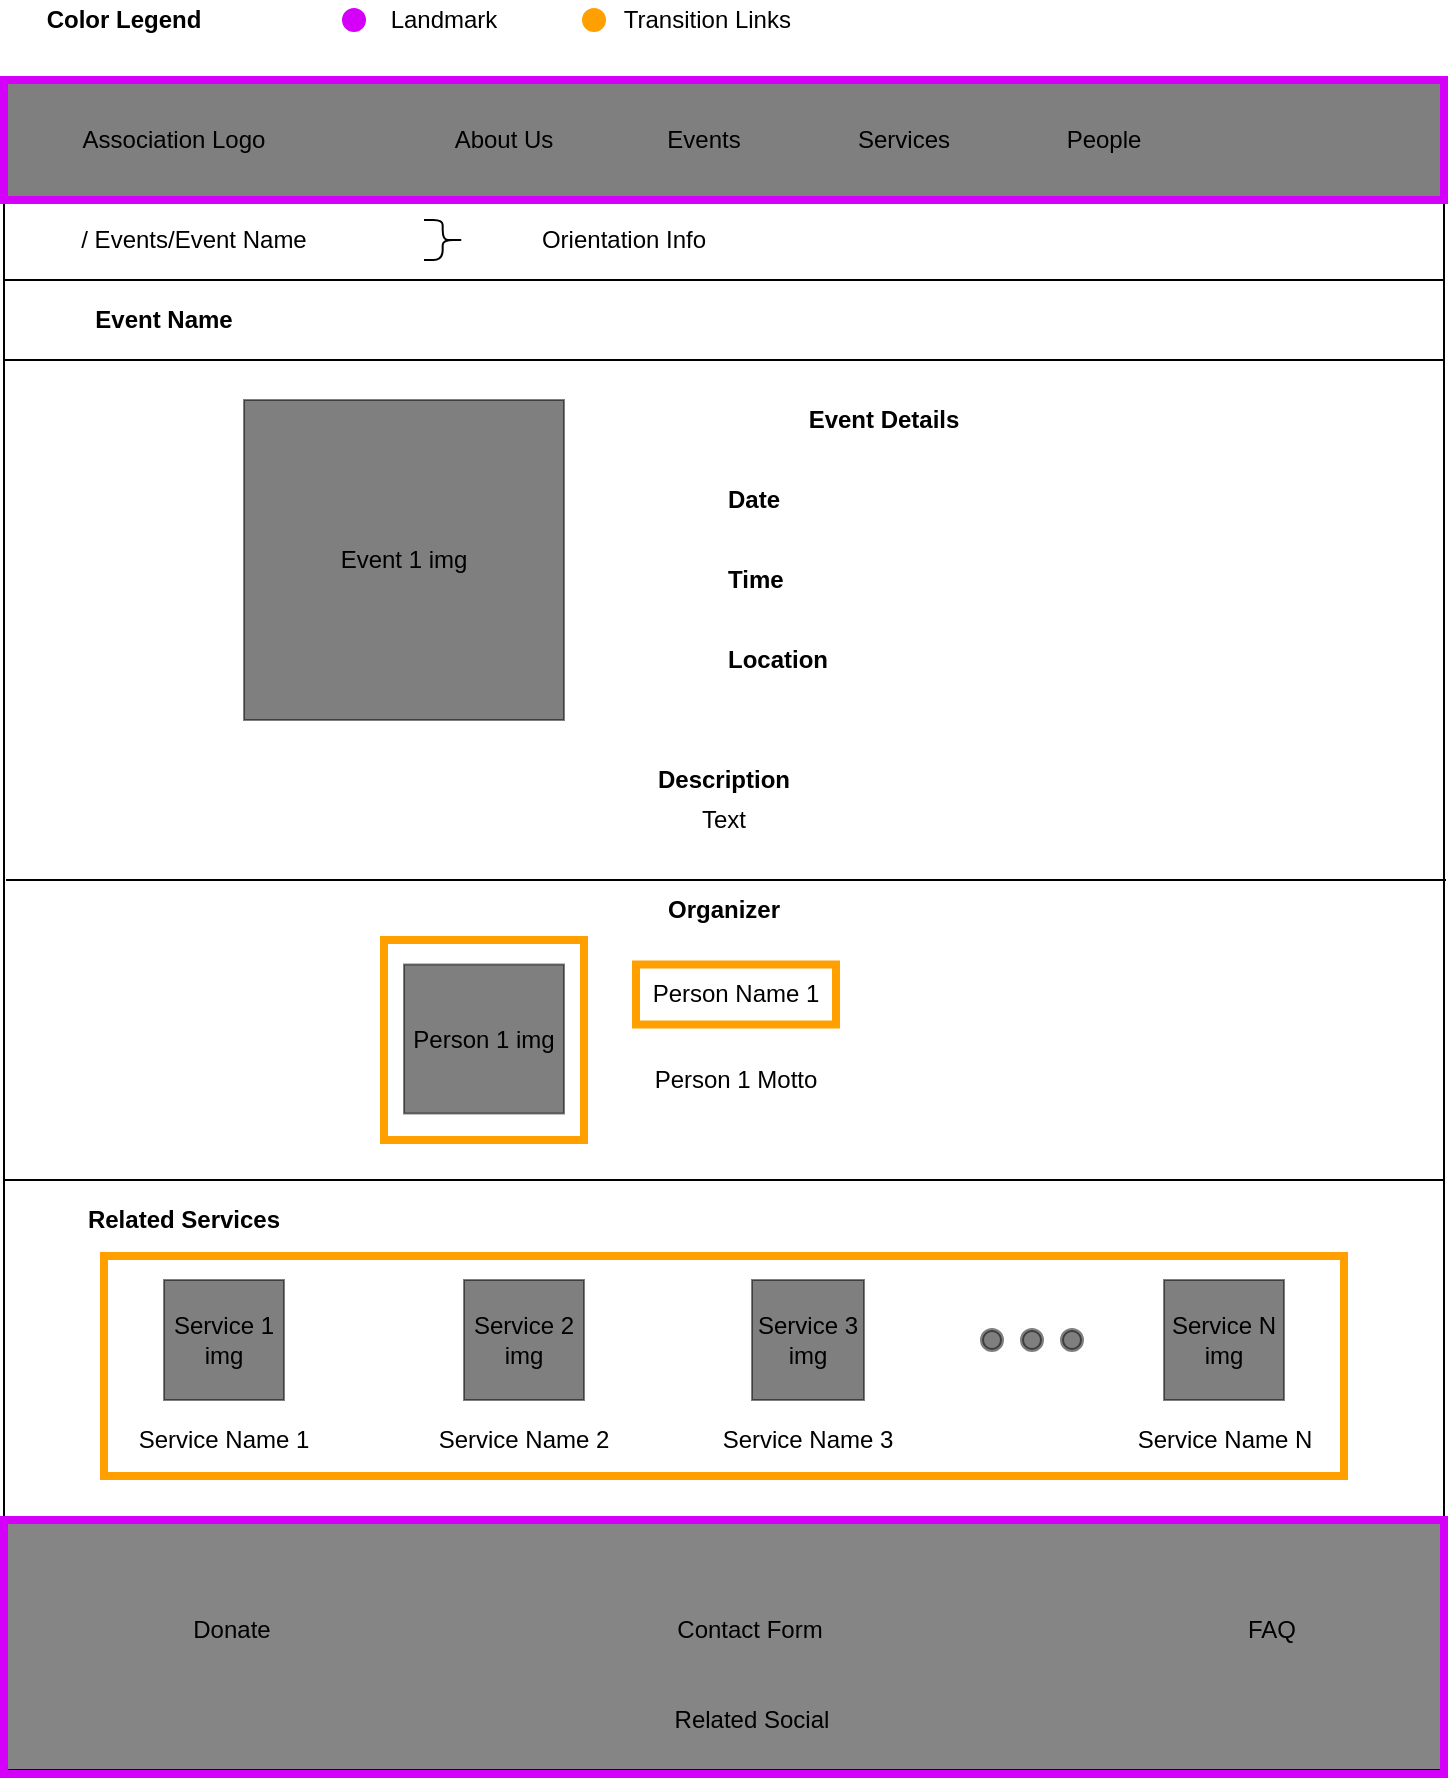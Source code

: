 <mxfile version="12.9.14" type="device"><diagram id="FJM6Vmq2a5Ttb_jY3mwE" name="Page-1"><mxGraphModel dx="782" dy="388" grid="1" gridSize="10" guides="1" tooltips="1" connect="1" arrows="1" fold="1" page="1" pageScale="1" pageWidth="827" pageHeight="1169" math="0" shadow="0"><root><mxCell id="0"/><mxCell id="1" parent="0"/><mxCell id="DDU2CZ-y-U2Bd8dDzV6b-127" value="" style="rounded=0;whiteSpace=wrap;html=1;fillColor=none;strokeColor=#ffa000;strokeWidth=4;" parent="1" vertex="1"><mxGeometry x="230" y="470" width="100" height="100" as="geometry"/></mxCell><mxCell id="DDU2CZ-y-U2Bd8dDzV6b-77" value="&lt;span style=&quot;font-weight: normal&quot;&gt;&lt;font color=&quot;#000000&quot;&gt;&amp;nbsp; &amp;nbsp; &amp;nbsp; &amp;nbsp;Transition Links&lt;/font&gt;&lt;/span&gt;" style="text;html=1;strokeColor=none;fillColor=none;align=center;verticalAlign=middle;whiteSpace=wrap;rounded=0;fontColor=#00C853;fontStyle=1" parent="1" vertex="1"><mxGeometry x="320" width="120" height="20" as="geometry"/></mxCell><mxCell id="DDU2CZ-y-U2Bd8dDzV6b-1" value="" style="rounded=0;whiteSpace=wrap;html=1;fillColor=#000000;gradientColor=none;opacity=50;" parent="1" vertex="1"><mxGeometry x="40" y="40" width="720" height="60" as="geometry"/></mxCell><mxCell id="DDU2CZ-y-U2Bd8dDzV6b-2" value="Association Logo" style="text;html=1;strokeColor=none;fillColor=none;align=center;verticalAlign=middle;whiteSpace=wrap;rounded=0;" parent="1" vertex="1"><mxGeometry x="60" y="60" width="130" height="20" as="geometry"/></mxCell><mxCell id="DDU2CZ-y-U2Bd8dDzV6b-3" value="About Us" style="text;html=1;strokeColor=none;fillColor=none;align=center;verticalAlign=middle;whiteSpace=wrap;rounded=0;" parent="1" vertex="1"><mxGeometry x="240" y="60" width="100" height="20" as="geometry"/></mxCell><mxCell id="DDU2CZ-y-U2Bd8dDzV6b-4" value="Events" style="text;html=1;strokeColor=none;fillColor=none;align=center;verticalAlign=middle;whiteSpace=wrap;rounded=0;" parent="1" vertex="1"><mxGeometry x="340" y="60" width="100" height="20" as="geometry"/></mxCell><mxCell id="DDU2CZ-y-U2Bd8dDzV6b-5" value="Services" style="text;html=1;strokeColor=none;fillColor=none;align=center;verticalAlign=middle;whiteSpace=wrap;rounded=0;" parent="1" vertex="1"><mxGeometry x="440" y="60" width="100" height="20" as="geometry"/></mxCell><mxCell id="DDU2CZ-y-U2Bd8dDzV6b-6" value="People" style="text;html=1;strokeColor=none;fillColor=none;align=center;verticalAlign=middle;whiteSpace=wrap;rounded=0;" parent="1" vertex="1"><mxGeometry x="540" y="60" width="100" height="20" as="geometry"/></mxCell><mxCell id="DDU2CZ-y-U2Bd8dDzV6b-7" value="&lt;span style=&quot;font-weight: normal&quot;&gt;&lt;font color=&quot;#000000&quot;&gt;Landmark&lt;/font&gt;&lt;/span&gt;" style="text;html=1;strokeColor=none;fillColor=none;align=center;verticalAlign=middle;whiteSpace=wrap;rounded=0;fontColor=#00C853;fontStyle=1" parent="1" vertex="1"><mxGeometry x="200" width="120" height="20" as="geometry"/></mxCell><mxCell id="DDU2CZ-y-U2Bd8dDzV6b-9" value="" style="rounded=0;whiteSpace=wrap;html=1;fillColor=#858585;gradientColor=none;" parent="1" vertex="1"><mxGeometry x="40" y="760" width="720" height="125" as="geometry"/></mxCell><mxCell id="DDU2CZ-y-U2Bd8dDzV6b-10" value="Related Social" style="text;html=1;strokeColor=none;fillColor=none;align=center;verticalAlign=middle;whiteSpace=wrap;rounded=0;" parent="1" vertex="1"><mxGeometry x="349" y="850" width="130" height="20" as="geometry"/></mxCell><mxCell id="DDU2CZ-y-U2Bd8dDzV6b-11" value="Contact Form" style="text;html=1;strokeColor=none;fillColor=none;align=center;verticalAlign=middle;whiteSpace=wrap;rounded=0;" parent="1" vertex="1"><mxGeometry x="348" y="805" width="130" height="20" as="geometry"/></mxCell><mxCell id="DDU2CZ-y-U2Bd8dDzV6b-12" value="FAQ" style="text;html=1;strokeColor=none;fillColor=none;align=center;verticalAlign=middle;whiteSpace=wrap;rounded=0;" parent="1" vertex="1"><mxGeometry x="609" y="805" width="130" height="20" as="geometry"/></mxCell><mxCell id="DDU2CZ-y-U2Bd8dDzV6b-13" value="Donate" style="text;html=1;strokeColor=none;fillColor=none;align=center;verticalAlign=middle;whiteSpace=wrap;rounded=0;" parent="1" vertex="1"><mxGeometry x="89" y="805" width="130" height="20" as="geometry"/></mxCell><mxCell id="DDU2CZ-y-U2Bd8dDzV6b-14" value="" style="endArrow=none;html=1;entryX=0;entryY=1;entryDx=0;entryDy=0;exitX=0;exitY=0;exitDx=0;exitDy=0;" parent="1" source="DDU2CZ-y-U2Bd8dDzV6b-9" target="DDU2CZ-y-U2Bd8dDzV6b-1" edge="1"><mxGeometry width="50" height="50" relative="1" as="geometry"><mxPoint x="40" y="280" as="sourcePoint"/><mxPoint x="100" y="140" as="targetPoint"/></mxGeometry></mxCell><mxCell id="DDU2CZ-y-U2Bd8dDzV6b-15" value="" style="endArrow=none;html=1;entryX=0;entryY=1;entryDx=0;entryDy=0;exitX=1;exitY=0;exitDx=0;exitDy=0;" parent="1" source="DDU2CZ-y-U2Bd8dDzV6b-22" edge="1"><mxGeometry width="50" height="50" relative="1" as="geometry"><mxPoint x="760" y="520.0" as="sourcePoint"/><mxPoint x="760.0" y="100" as="targetPoint"/></mxGeometry></mxCell><mxCell id="DDU2CZ-y-U2Bd8dDzV6b-21" value="" style="rounded=0;whiteSpace=wrap;html=1;fillColor=none;strokeColor=#D500F9;strokeWidth=4;" parent="1" vertex="1"><mxGeometry x="40" y="40" width="720" height="60" as="geometry"/></mxCell><mxCell id="DDU2CZ-y-U2Bd8dDzV6b-22" value="" style="rounded=0;whiteSpace=wrap;html=1;fillColor=none;strokeColor=#D500F9;strokeWidth=4;" parent="1" vertex="1"><mxGeometry x="40" y="760" width="720" height="127" as="geometry"/></mxCell><mxCell id="DDU2CZ-y-U2Bd8dDzV6b-23" value="" style="endArrow=none;html=1;fontColor=#FF5131;" parent="1" edge="1"><mxGeometry width="50" height="50" relative="1" as="geometry"><mxPoint x="40" y="140" as="sourcePoint"/><mxPoint x="760" y="140" as="targetPoint"/></mxGeometry></mxCell><mxCell id="DDU2CZ-y-U2Bd8dDzV6b-25" value="/ Events/Event Name" style="text;html=1;strokeColor=none;fillColor=none;align=center;verticalAlign=middle;whiteSpace=wrap;rounded=0;fontColor=#000000;opacity=50;" parent="1" vertex="1"><mxGeometry x="60" y="110" width="150" height="20" as="geometry"/></mxCell><mxCell id="DDU2CZ-y-U2Bd8dDzV6b-26" value="Event Name" style="text;html=1;strokeColor=none;fillColor=none;align=center;verticalAlign=middle;whiteSpace=wrap;rounded=0;fontColor=#000000;opacity=50;fontStyle=1" parent="1" vertex="1"><mxGeometry x="40" y="150" width="160" height="20" as="geometry"/></mxCell><mxCell id="DDU2CZ-y-U2Bd8dDzV6b-27" value="" style="shape=curlyBracket;whiteSpace=wrap;html=1;rounded=1;strokeColor=#000000;strokeWidth=1;fillColor=#000000;gradientColor=none;fontColor=#000000;rotation=-180;size=0.533;" parent="1" vertex="1"><mxGeometry x="250" y="110" width="20" height="20" as="geometry"/></mxCell><mxCell id="DDU2CZ-y-U2Bd8dDzV6b-28" value="Orientation Info" style="text;html=1;strokeColor=none;fillColor=none;align=center;verticalAlign=middle;whiteSpace=wrap;rounded=0;fontColor=#000000;opacity=50;" parent="1" vertex="1"><mxGeometry x="280" y="110" width="140" height="20" as="geometry"/></mxCell><mxCell id="DDU2CZ-y-U2Bd8dDzV6b-29" value="" style="endArrow=none;html=1;fontColor=#FF5131;" parent="1" edge="1"><mxGeometry width="50" height="50" relative="1" as="geometry"><mxPoint x="40" y="180" as="sourcePoint"/><mxPoint x="760" y="180" as="targetPoint"/></mxGeometry></mxCell><mxCell id="DDU2CZ-y-U2Bd8dDzV6b-53" value="Event 1 img" style="rounded=0;whiteSpace=wrap;html=1;strokeColor=#000000;strokeWidth=1;fillColor=#000000;gradientColor=none;fontColor=#000000;opacity=50;" parent="1" vertex="1"><mxGeometry x="160" y="200" width="160" height="160" as="geometry"/></mxCell><mxCell id="DDU2CZ-y-U2Bd8dDzV6b-73" value="Color Legend" style="text;html=1;strokeColor=none;fillColor=none;align=center;verticalAlign=middle;whiteSpace=wrap;rounded=0;fontColor=#000000;opacity=50;fontStyle=1" parent="1" vertex="1"><mxGeometry x="40" width="120" height="20" as="geometry"/></mxCell><mxCell id="DDU2CZ-y-U2Bd8dDzV6b-75" value="" style="ellipse;whiteSpace=wrap;html=1;aspect=fixed;strokeColor=#D500F9;strokeWidth=2;fillColor=#d500f9;gradientColor=none;fontColor=#000000;align=center;" parent="1" vertex="1"><mxGeometry x="210" y="5" width="10" height="10" as="geometry"/></mxCell><mxCell id="DDU2CZ-y-U2Bd8dDzV6b-76" value="" style="ellipse;whiteSpace=wrap;html=1;aspect=fixed;strokeColor=#FFA000;strokeWidth=2;fillColor=#FFA000;gradientColor=none;fontColor=#000000;align=center;" parent="1" vertex="1"><mxGeometry x="330" y="5" width="10" height="10" as="geometry"/></mxCell><mxCell id="DDU2CZ-y-U2Bd8dDzV6b-88" value="Description" style="text;html=1;strokeColor=none;fillColor=none;align=center;verticalAlign=middle;whiteSpace=wrap;rounded=0;fontColor=#000000;opacity=50;fontStyle=1" parent="1" vertex="1"><mxGeometry x="40" y="380" width="720" height="20" as="geometry"/></mxCell><mxCell id="DDU2CZ-y-U2Bd8dDzV6b-89" value="Text" style="text;html=1;strokeColor=none;fillColor=none;align=center;verticalAlign=middle;whiteSpace=wrap;rounded=0;fontColor=#000000;opacity=50;fontStyle=0" parent="1" vertex="1"><mxGeometry x="40" y="400" width="720" height="20" as="geometry"/></mxCell><mxCell id="DDU2CZ-y-U2Bd8dDzV6b-91" value="Date" style="text;html=1;strokeColor=none;fillColor=none;align=left;verticalAlign=middle;whiteSpace=wrap;rounded=0;fontColor=#000000;opacity=50;fontStyle=1" parent="1" vertex="1"><mxGeometry x="400" y="240" width="160" height="20" as="geometry"/></mxCell><mxCell id="DDU2CZ-y-U2Bd8dDzV6b-92" value="Event Details" style="text;html=1;strokeColor=none;fillColor=none;align=center;verticalAlign=middle;whiteSpace=wrap;rounded=0;fontColor=#000000;opacity=50;fontStyle=1" parent="1" vertex="1"><mxGeometry x="400" y="200" width="160" height="20" as="geometry"/></mxCell><mxCell id="DDU2CZ-y-U2Bd8dDzV6b-93" value="Time" style="text;html=1;strokeColor=none;fillColor=none;align=left;verticalAlign=middle;whiteSpace=wrap;rounded=0;fontColor=#000000;opacity=50;fontStyle=1" parent="1" vertex="1"><mxGeometry x="400" y="280" width="160" height="20" as="geometry"/></mxCell><mxCell id="DDU2CZ-y-U2Bd8dDzV6b-94" value="Location" style="text;html=1;strokeColor=none;fillColor=none;align=left;verticalAlign=middle;whiteSpace=wrap;rounded=0;fontColor=#000000;opacity=50;fontStyle=1" parent="1" vertex="1"><mxGeometry x="400" y="320" width="160" height="20" as="geometry"/></mxCell><mxCell id="DDU2CZ-y-U2Bd8dDzV6b-97" value="Related Services" style="text;html=1;strokeColor=none;fillColor=none;align=center;verticalAlign=middle;whiteSpace=wrap;rounded=0;fontColor=#000000;opacity=50;fontStyle=1" parent="1" vertex="1"><mxGeometry x="50" y="600" width="160" height="20" as="geometry"/></mxCell><mxCell id="DDU2CZ-y-U2Bd8dDzV6b-98" value="Service 1 img" style="rounded=0;whiteSpace=wrap;html=1;strokeColor=#000000;strokeWidth=1;fillColor=#000000;gradientColor=none;fontColor=#000000;opacity=50;" parent="1" vertex="1"><mxGeometry x="120" y="640" width="60" height="60" as="geometry"/></mxCell><mxCell id="DDU2CZ-y-U2Bd8dDzV6b-100" value="Service 2 img" style="rounded=0;whiteSpace=wrap;html=1;strokeColor=#000000;strokeWidth=1;fillColor=#000000;gradientColor=none;fontColor=#000000;opacity=50;" parent="1" vertex="1"><mxGeometry x="270" y="640" width="60" height="60" as="geometry"/></mxCell><mxCell id="DDU2CZ-y-U2Bd8dDzV6b-101" value="Service 3 img" style="rounded=0;whiteSpace=wrap;html=1;strokeColor=#000000;strokeWidth=1;fillColor=#000000;gradientColor=none;fontColor=#000000;opacity=50;" parent="1" vertex="1"><mxGeometry x="414" y="640" width="56" height="60" as="geometry"/></mxCell><mxCell id="DDU2CZ-y-U2Bd8dDzV6b-102" value="Service N img" style="rounded=0;whiteSpace=wrap;html=1;strokeColor=#000000;strokeWidth=1;fillColor=#000000;gradientColor=none;fontColor=#000000;opacity=50;" parent="1" vertex="1"><mxGeometry x="620" y="640" width="60" height="60" as="geometry"/></mxCell><mxCell id="DDU2CZ-y-U2Bd8dDzV6b-103" value="" style="ellipse;whiteSpace=wrap;html=1;aspect=fixed;strokeColor=#000000;strokeWidth=2;fillColor=#000000;gradientColor=none;fontColor=#000000;align=left;opacity=50;" parent="1" vertex="1"><mxGeometry x="529" y="665" width="10" height="10" as="geometry"/></mxCell><mxCell id="DDU2CZ-y-U2Bd8dDzV6b-104" value="" style="ellipse;whiteSpace=wrap;html=1;aspect=fixed;strokeColor=#000000;strokeWidth=2;fillColor=#000000;gradientColor=none;fontColor=#000000;align=left;opacity=50;" parent="1" vertex="1"><mxGeometry x="549" y="665" width="10" height="10" as="geometry"/></mxCell><mxCell id="DDU2CZ-y-U2Bd8dDzV6b-105" value="" style="ellipse;whiteSpace=wrap;html=1;aspect=fixed;strokeColor=#000000;strokeWidth=2;fillColor=#000000;gradientColor=none;fontColor=#000000;align=left;opacity=50;" parent="1" vertex="1"><mxGeometry x="569" y="665" width="10" height="10" as="geometry"/></mxCell><mxCell id="DDU2CZ-y-U2Bd8dDzV6b-107" value="Service Name 1" style="text;html=1;strokeColor=none;fillColor=none;align=center;verticalAlign=middle;whiteSpace=wrap;rounded=0;fontColor=#000000;opacity=50;" parent="1" vertex="1"><mxGeometry x="105" y="710" width="90" height="20" as="geometry"/></mxCell><mxCell id="DDU2CZ-y-U2Bd8dDzV6b-108" value="Service Name 2" style="text;html=1;strokeColor=none;fillColor=none;align=center;verticalAlign=middle;whiteSpace=wrap;rounded=0;fontColor=#000000;opacity=50;" parent="1" vertex="1"><mxGeometry x="255" y="710" width="90" height="20" as="geometry"/></mxCell><mxCell id="DDU2CZ-y-U2Bd8dDzV6b-109" value="Service Name 3" style="text;html=1;strokeColor=none;fillColor=none;align=center;verticalAlign=middle;whiteSpace=wrap;rounded=0;fontColor=#000000;opacity=50;" parent="1" vertex="1"><mxGeometry x="397" y="710" width="90" height="20" as="geometry"/></mxCell><mxCell id="DDU2CZ-y-U2Bd8dDzV6b-110" value="Service Name N" style="text;html=1;strokeColor=none;fillColor=none;align=center;verticalAlign=middle;whiteSpace=wrap;rounded=0;fontColor=#000000;opacity=50;" parent="1" vertex="1"><mxGeometry x="602.5" y="710" width="95" height="20" as="geometry"/></mxCell><mxCell id="DDU2CZ-y-U2Bd8dDzV6b-111" style="edgeStyle=orthogonalEdgeStyle;rounded=0;orthogonalLoop=1;jettySize=auto;html=1;exitX=0.5;exitY=1;exitDx=0;exitDy=0;fontColor=#000000;" parent="1" source="DDU2CZ-y-U2Bd8dDzV6b-110" target="DDU2CZ-y-U2Bd8dDzV6b-110" edge="1"><mxGeometry relative="1" as="geometry"/></mxCell><mxCell id="DDU2CZ-y-U2Bd8dDzV6b-112" value="Organizer" style="text;html=1;strokeColor=none;fillColor=none;align=center;verticalAlign=middle;whiteSpace=wrap;rounded=0;fontColor=#000000;opacity=50;fontStyle=1" parent="1" vertex="1"><mxGeometry x="40" y="444.5" width="720" height="20" as="geometry"/></mxCell><mxCell id="DDU2CZ-y-U2Bd8dDzV6b-113" value="Person 1 img" style="rounded=0;whiteSpace=wrap;html=1;strokeColor=#000000;strokeWidth=1;fillColor=#000000;gradientColor=none;fontColor=#000000;opacity=50;" parent="1" vertex="1"><mxGeometry x="240" y="482.25" width="80" height="74.5" as="geometry"/></mxCell><mxCell id="DDU2CZ-y-U2Bd8dDzV6b-120" value="Person Name 1" style="text;html=1;strokeColor=none;fillColor=none;align=center;verticalAlign=middle;whiteSpace=wrap;rounded=0;fontColor=#000000;opacity=50;" parent="1" vertex="1"><mxGeometry x="361" y="487.25" width="90" height="20" as="geometry"/></mxCell><mxCell id="DDU2CZ-y-U2Bd8dDzV6b-124" style="edgeStyle=orthogonalEdgeStyle;rounded=0;orthogonalLoop=1;jettySize=auto;html=1;exitX=0.5;exitY=1;exitDx=0;exitDy=0;fontColor=#000000;" parent="1" edge="1"><mxGeometry relative="1" as="geometry"><mxPoint x="648.75" y="750" as="sourcePoint"/><mxPoint x="648.75" y="750" as="targetPoint"/></mxGeometry></mxCell><mxCell id="DDU2CZ-y-U2Bd8dDzV6b-125" value="" style="rounded=0;whiteSpace=wrap;html=1;fillColor=none;strokeColor=#ffa000;strokeWidth=4;" parent="1" vertex="1"><mxGeometry x="90" y="628" width="620" height="110" as="geometry"/></mxCell><mxCell id="4Qwv_41boyFjlGdyeEUz-4" value="Person 1 Motto" style="text;html=1;strokeColor=none;fillColor=none;align=center;verticalAlign=middle;whiteSpace=wrap;rounded=0;fontColor=#000000;opacity=50;" vertex="1" parent="1"><mxGeometry x="361" y="530" width="90" height="20" as="geometry"/></mxCell><mxCell id="4Qwv_41boyFjlGdyeEUz-5" value="" style="rounded=0;whiteSpace=wrap;html=1;fillColor=none;strokeColor=#ffa000;strokeWidth=4;" vertex="1" parent="1"><mxGeometry x="356" y="482.25" width="100" height="30" as="geometry"/></mxCell><mxCell id="4Qwv_41boyFjlGdyeEUz-6" value="" style="endArrow=none;html=1;fontColor=#FF5131;" edge="1" parent="1"><mxGeometry width="50" height="50" relative="1" as="geometry"><mxPoint x="41" y="440" as="sourcePoint"/><mxPoint x="761" y="440" as="targetPoint"/></mxGeometry></mxCell><mxCell id="4Qwv_41boyFjlGdyeEUz-7" value="" style="endArrow=none;html=1;fontColor=#FF5131;" edge="1" parent="1"><mxGeometry width="50" height="50" relative="1" as="geometry"><mxPoint x="40" y="590" as="sourcePoint"/><mxPoint x="760" y="590" as="targetPoint"/></mxGeometry></mxCell></root></mxGraphModel></diagram></mxfile>